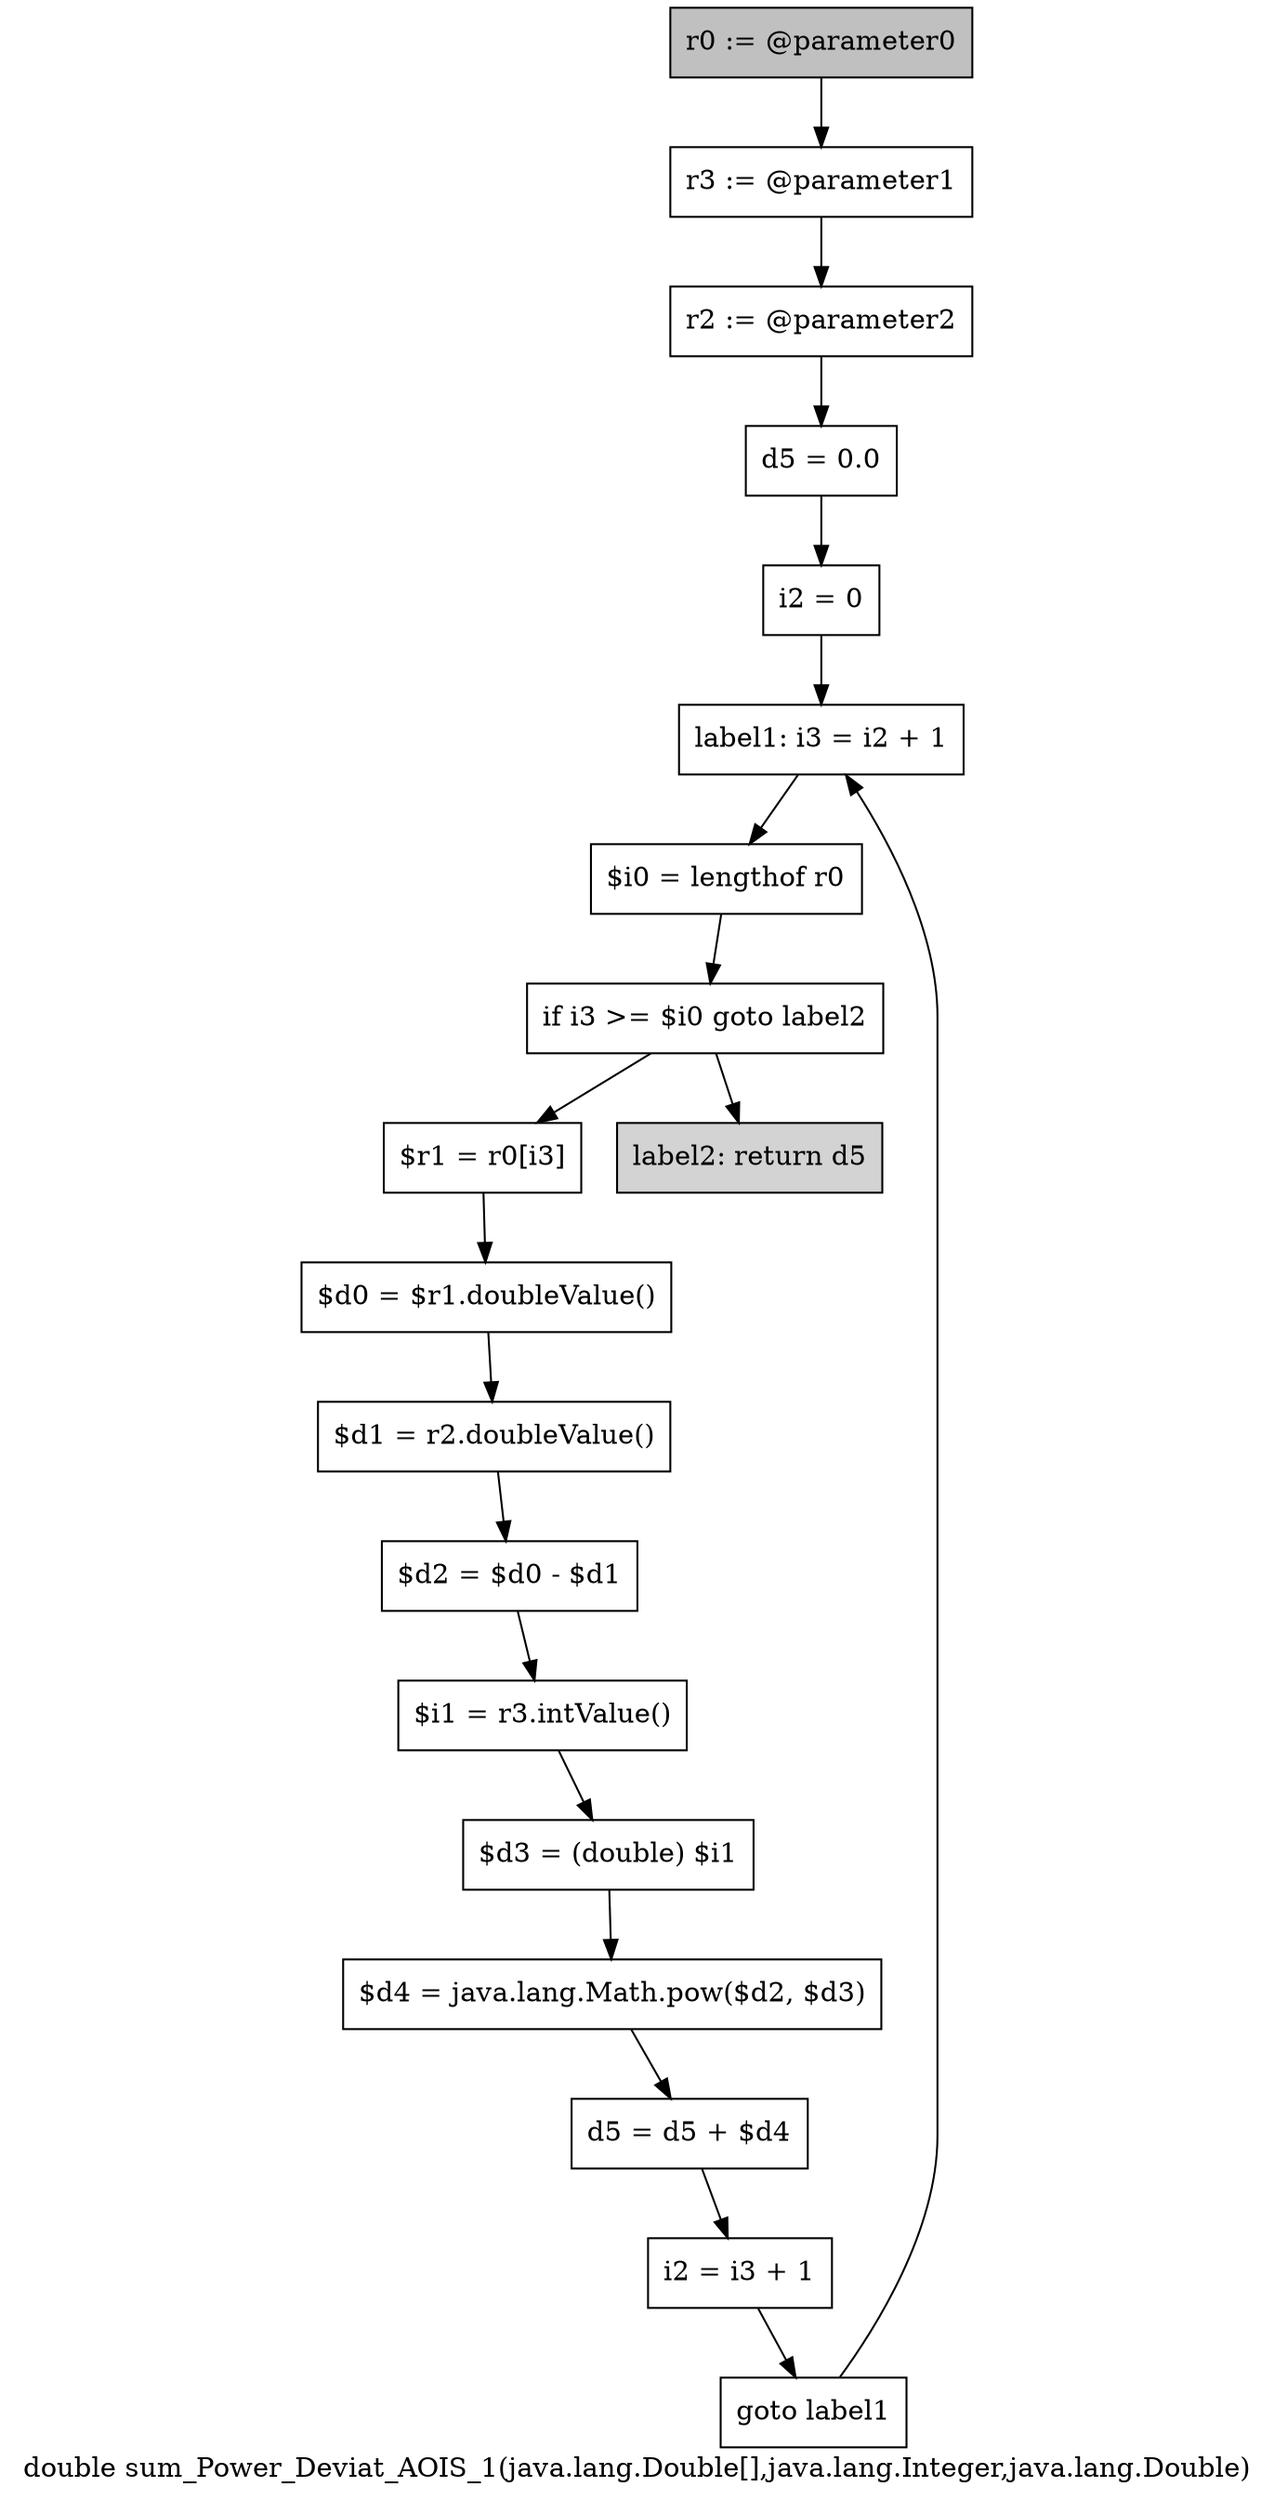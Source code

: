 digraph "double sum_Power_Deviat_AOIS_1(java.lang.Double[],java.lang.Integer,java.lang.Double)" {
    label="double sum_Power_Deviat_AOIS_1(java.lang.Double[],java.lang.Integer,java.lang.Double)";
    node [shape=box];
    "0" [style=filled,fillcolor=gray,label="r0 := @parameter0",];
    "1" [label="r3 := @parameter1",];
    "0"->"1";
    "2" [label="r2 := @parameter2",];
    "1"->"2";
    "3" [label="d5 = 0.0",];
    "2"->"3";
    "4" [label="i2 = 0",];
    "3"->"4";
    "5" [label="label1: i3 = i2 + 1",];
    "4"->"5";
    "6" [label="$i0 = lengthof r0",];
    "5"->"6";
    "7" [label="if i3 >= $i0 goto label2",];
    "6"->"7";
    "8" [label="$r1 = r0[i3]",];
    "7"->"8";
    "18" [style=filled,fillcolor=lightgray,label="label2: return d5",];
    "7"->"18";
    "9" [label="$d0 = $r1.doubleValue()",];
    "8"->"9";
    "10" [label="$d1 = r2.doubleValue()",];
    "9"->"10";
    "11" [label="$d2 = $d0 - $d1",];
    "10"->"11";
    "12" [label="$i1 = r3.intValue()",];
    "11"->"12";
    "13" [label="$d3 = (double) $i1",];
    "12"->"13";
    "14" [label="$d4 = java.lang.Math.pow($d2, $d3)",];
    "13"->"14";
    "15" [label="d5 = d5 + $d4",];
    "14"->"15";
    "16" [label="i2 = i3 + 1",];
    "15"->"16";
    "17" [label="goto label1",];
    "16"->"17";
    "17"->"5";
}
